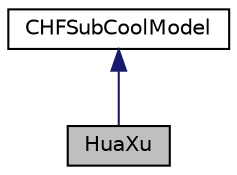 digraph "HuaXu"
{
  bgcolor="transparent";
  edge [fontname="Helvetica",fontsize="10",labelfontname="Helvetica",labelfontsize="10"];
  node [fontname="Helvetica",fontsize="10",shape=record];
  Node1 [label="HuaXu",height=0.2,width=0.4,color="black", fillcolor="grey75", style="filled" fontcolor="black"];
  Node2 -> Node1 [dir="back",color="midnightblue",fontsize="10",style="solid",fontname="Helvetica"];
  Node2 [label="CHFSubCoolModel",height=0.2,width=0.4,color="black",URL="$classFoam_1_1wallBoilingModels_1_1CHFSubCoolModel.html"];
}
